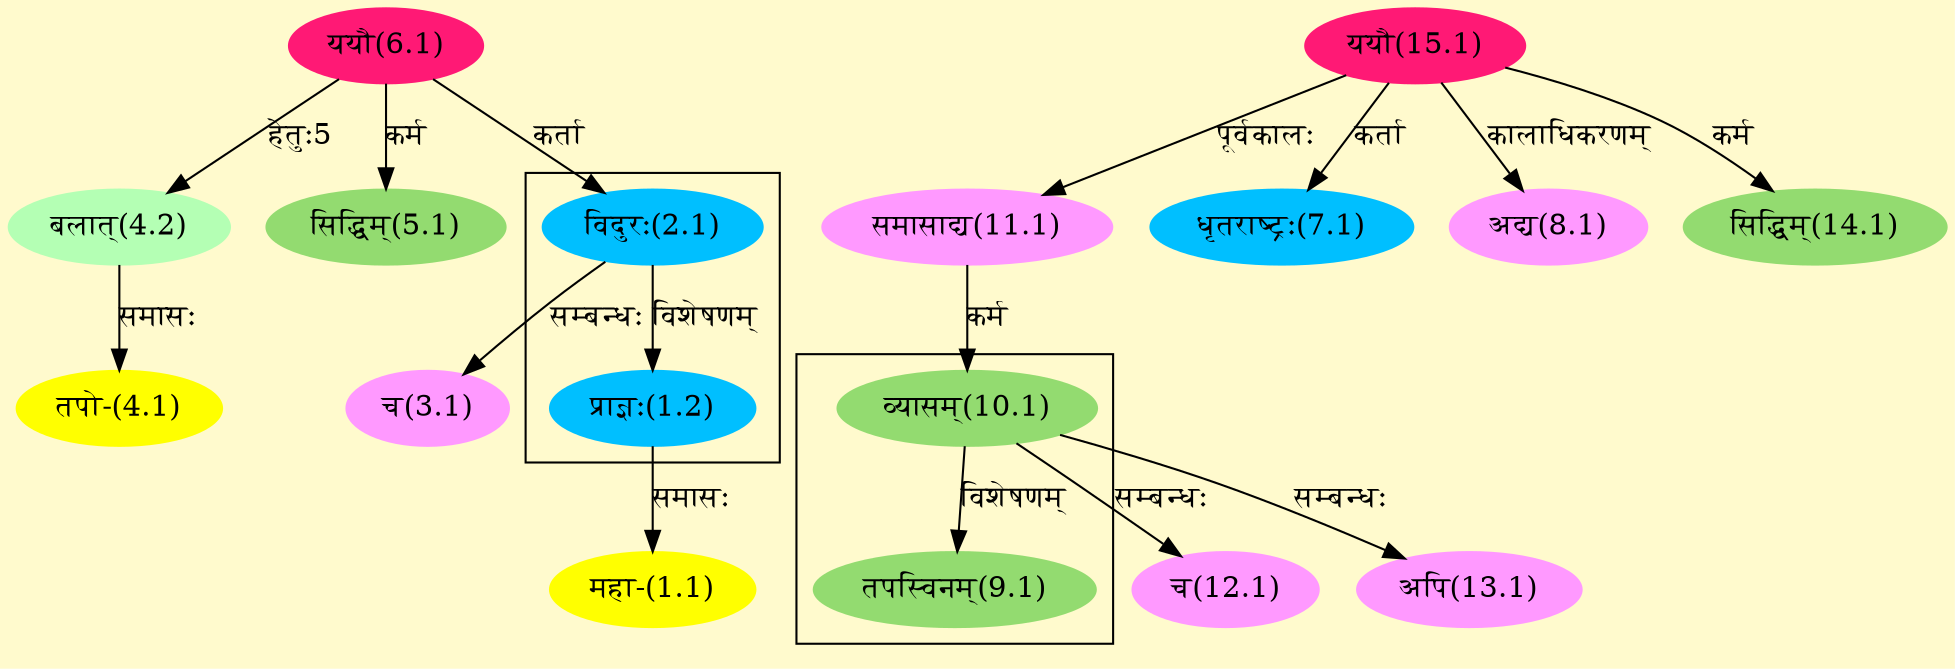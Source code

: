 digraph G{
rankdir=BT;
 compound=true;
 bgcolor="lemonchiffon1";

subgraph cluster_1{
Node1_2 [style=filled, color="#00BFFF" label = "प्राज्ञः(1.2)"]
Node2_1 [style=filled, color="#00BFFF" label = "विदुरः(2.1)"]

}

subgraph cluster_2{
Node9_1 [style=filled, color="#93DB70" label = "तपस्विनम्(9.1)"]
Node10_1 [style=filled, color="#93DB70" label = "व्यासम्(10.1)"]

}
Node1_1 [style=filled, color="#FFFF00" label = "महा-(1.1)"]
Node1_2 [style=filled, color="#00BFFF" label = "प्राज्ञः(1.2)"]
Node2_1 [style=filled, color="#00BFFF" label = "विदुरः(2.1)"]
Node6_1 [style=filled, color="#FF1975" label = "ययौ(6.1)"]
Node3_1 [style=filled, color="#FF99FF" label = "च(3.1)"]
Node4_1 [style=filled, color="#FFFF00" label = "तपो-(4.1)"]
Node4_2 [style=filled, color="#B4FFB4" label = "बलात्(4.2)"]
Node5_1 [style=filled, color="#93DB70" label = "सिद्धिम्(5.1)"]
Node [style=filled, color="" label = "()"]
Node7_1 [style=filled, color="#00BFFF" label = "धृतराष्ट्रः(7.1)"]
Node15_1 [style=filled, color="#FF1975" label = "ययौ(15.1)"]
Node8_1 [style=filled, color="#FF99FF" label = "अद्य(8.1)"]
Node10_1 [style=filled, color="#93DB70" label = "व्यासम्(10.1)"]
Node11_1 [style=filled, color="#FF99FF" label = "समासाद्य(11.1)"]
Node12_1 [style=filled, color="#FF99FF" label = "च(12.1)"]
Node13_1 [style=filled, color="#FF99FF" label = "अपि(13.1)"]
Node14_1 [style=filled, color="#93DB70" label = "सिद्धिम्(14.1)"]
/* Start of Relations section */

Node1_1 -> Node1_2 [  label="समासः"  dir="back" ]
Node1_2 -> Node2_1 [  label="विशेषणम्"  dir="back" ]
Node2_1 -> Node6_1 [  label="कर्ता"  dir="back" ]
Node3_1 -> Node2_1 [  label="सम्बन्धः"  dir="back" ]
Node4_1 -> Node4_2 [  label="समासः"  dir="back" ]
Node4_2 -> Node6_1 [  label="हेतुः5"  dir="back" ]
Node5_1 -> Node6_1 [  label="कर्म"  dir="back" ]
Node7_1 -> Node15_1 [  label="कर्ता"  dir="back" ]
Node8_1 -> Node15_1 [  label="कालाधिकरणम्"  dir="back" ]
Node9_1 -> Node10_1 [  label="विशेषणम्"  dir="back" ]
Node10_1 -> Node11_1 [  label="कर्म"  dir="back" ]
Node11_1 -> Node15_1 [  label="पूर्वकालः"  dir="back" ]
Node12_1 -> Node10_1 [  label="सम्बन्धः"  dir="back" ]
Node13_1 -> Node10_1 [  label="सम्बन्धः"  dir="back" ]
Node14_1 -> Node15_1 [  label="कर्म"  dir="back" ]
}
